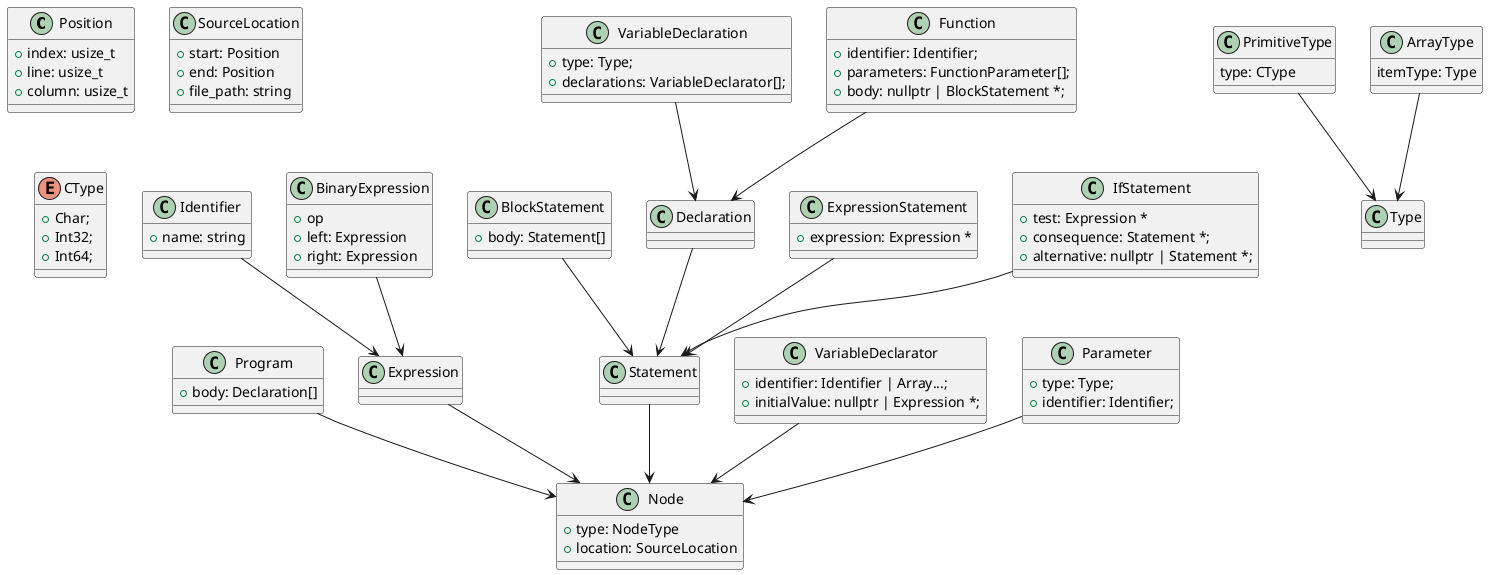 @startuml

class Position {
  +index: usize_t
  +line: usize_t
  +column: usize_t
}

class SourceLocation {
  +start: Position
  +end: Position
  +file_path: string
}

class Node {
  +type: NodeType
  +location: SourceLocation
}

class Program {
  +body: Declaration[]
}

class Expression {

}

class Statement {

}

class BlockStatement {
  +body: Statement[]
}

class Declaration {

}

enum CType {
  +Char;
  +Int32;
  +Int64;
}

class Type {

}

class PrimitiveType {
  type: CType
}

class ArrayType {
  itemType: Type
}

PrimitiveType --> Type
ArrayType --> Type

class VariableDeclaration {
  +type: Type;
  +declarations: VariableDeclarator[];
}

class VariableDeclarator {
  +identifier: Identifier | Array...;
  +initialValue: nullptr | Expression *;
}

class Function {
  +identifier: Identifier;
  +parameters: FunctionParameter[];
  +body: nullptr | BlockStatement *;
}

class Parameter {
  +type: Type;
  +identifier: Identifier;
}

class ExpressionStatement {
  +expression: Expression *
}


class IfStatement {
  +test: Expression *
  +consequence: Statement *;
  +alternative: nullptr | Statement *;
}

class Identifier {
  +name: string
}

class BinaryExpression {
  +op
  +left: Expression
  +right: Expression
}

Program --> Node
Expression --> Node
Declaration --> Statement
VariableDeclaration --> Declaration
Function --> Declaration
VariableDeclarator --> Node
Statement --> Node
BlockStatement --> Statement
ExpressionStatement --> Statement
IfStatement --> Statement
Identifier --> Expression
Parameter --> Node
BinaryExpression --> Expression

@enduml
